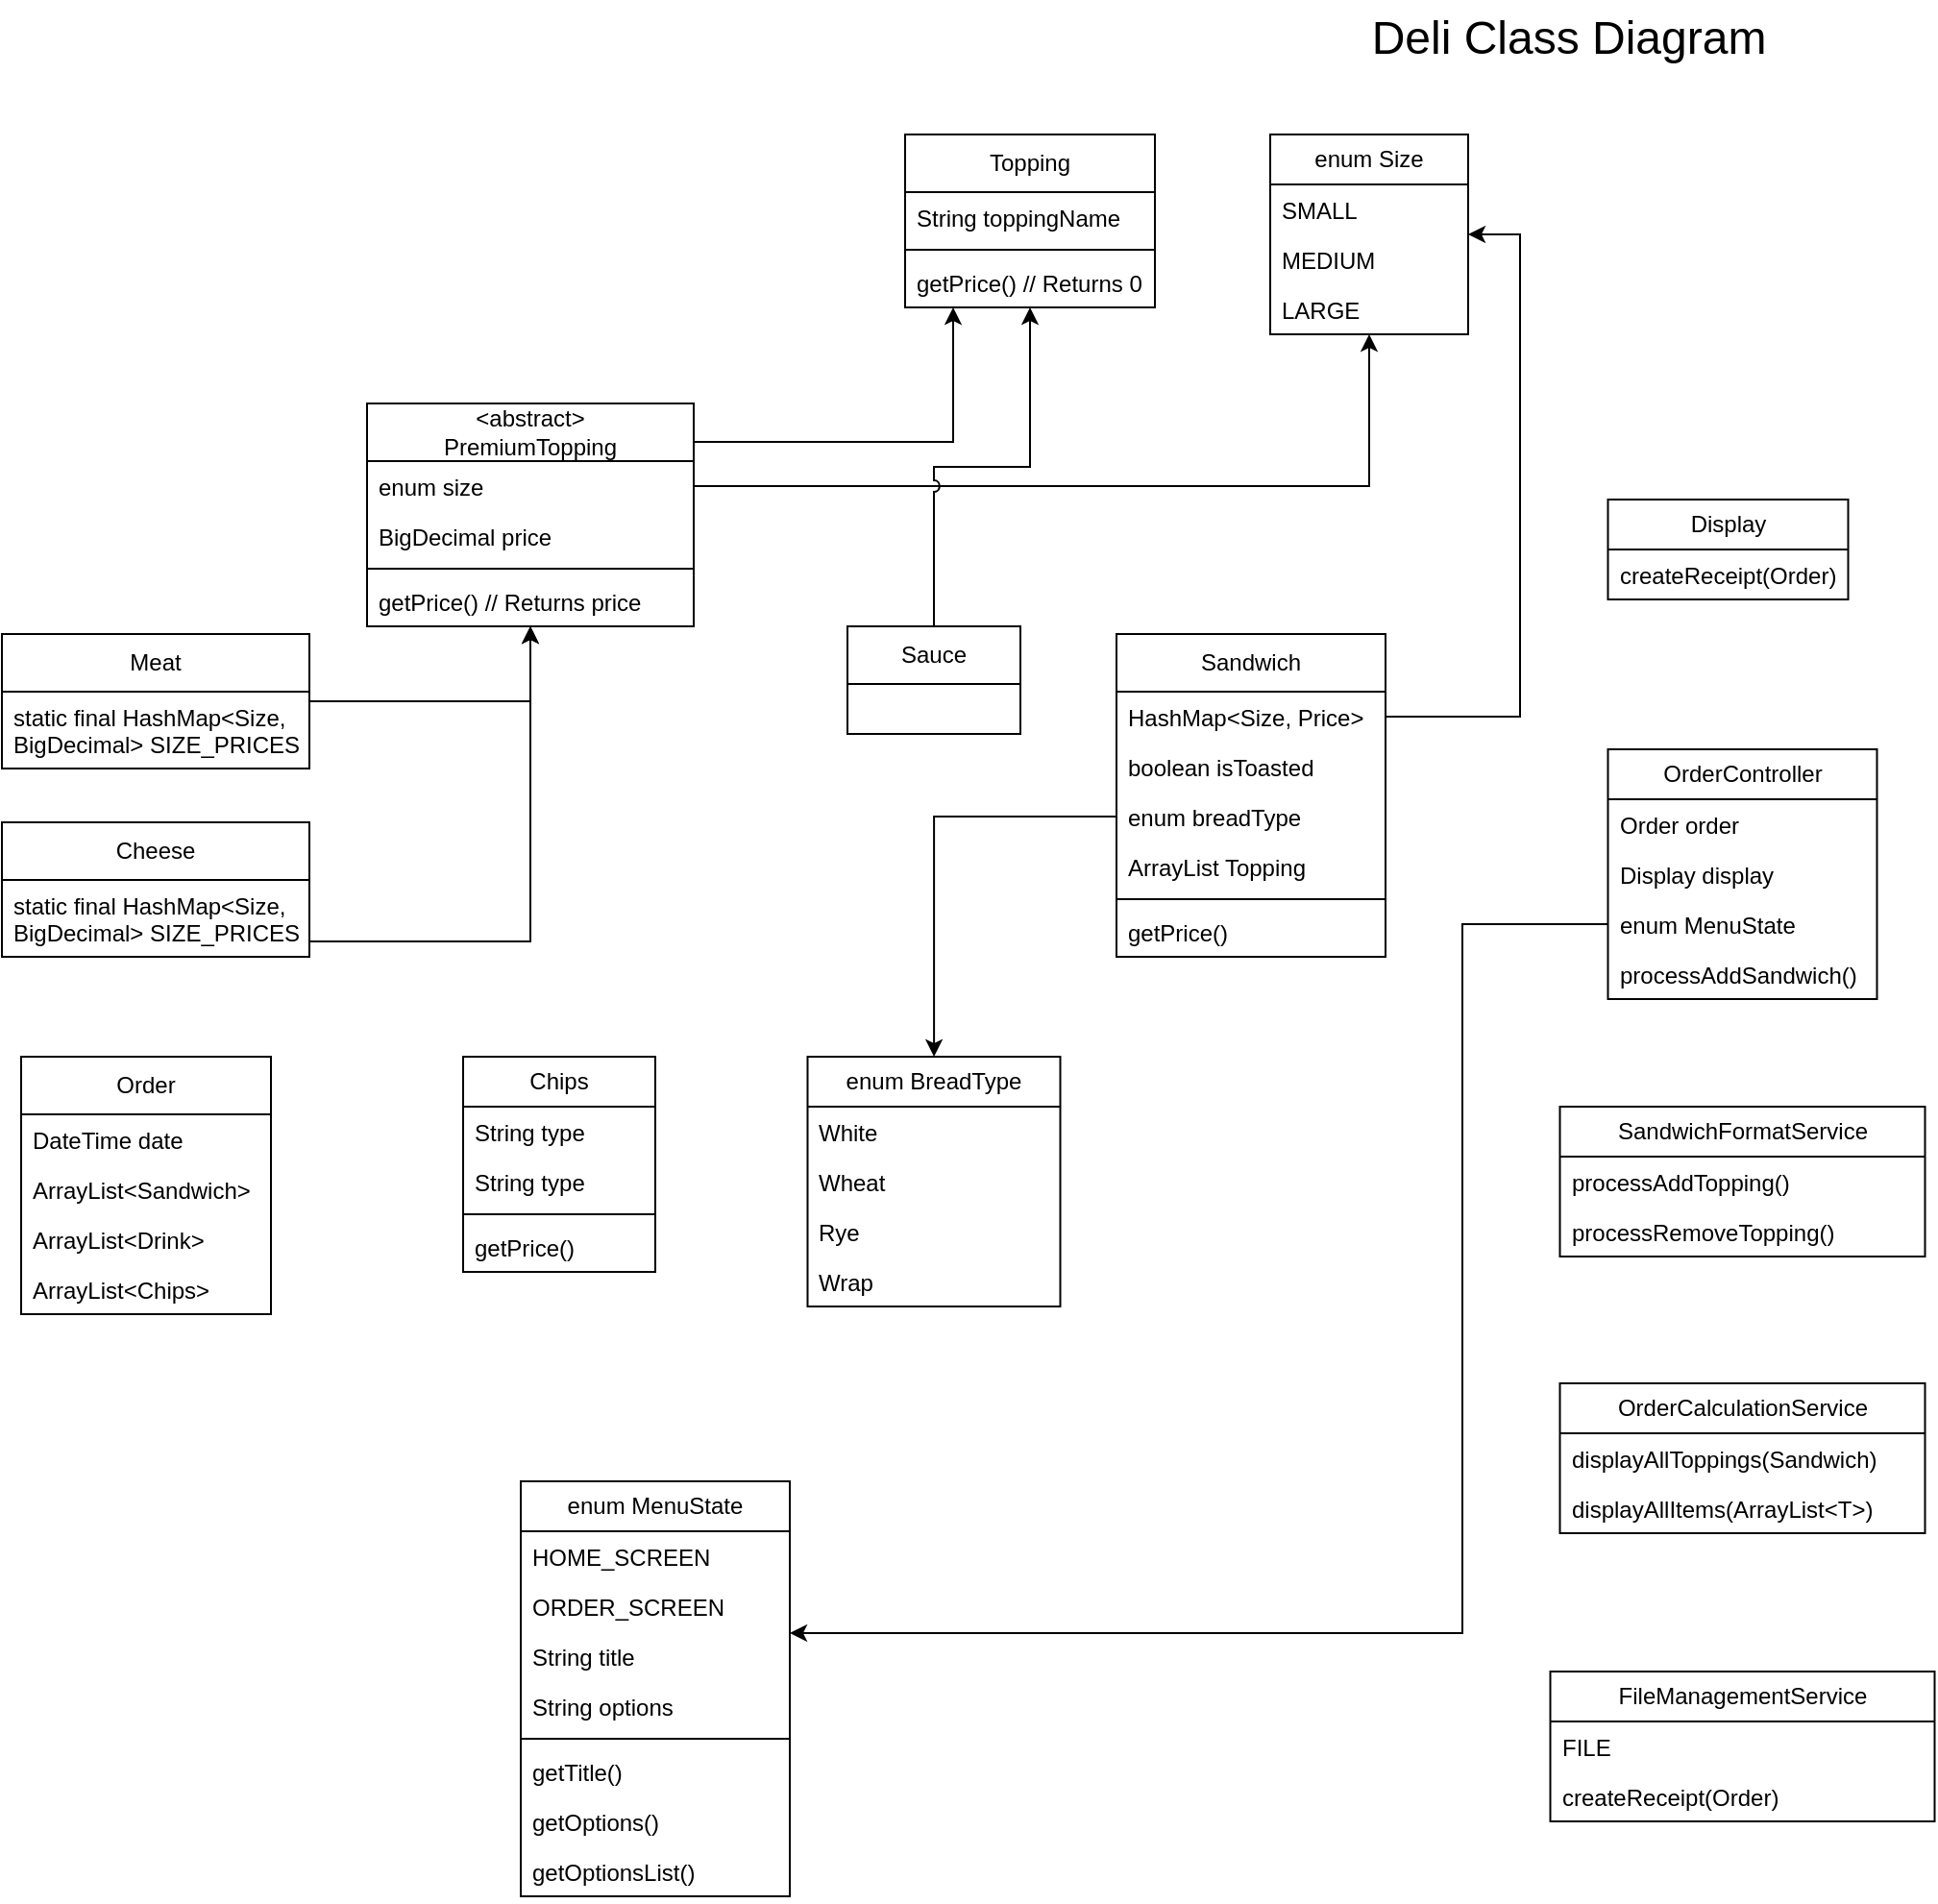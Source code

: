 <mxfile version="24.8.4">
  <diagram name="Page-1" id="uk5Gxl087Siz1Dc6DedR">
    <mxGraphModel dx="2643" dy="975" grid="1" gridSize="10" guides="1" tooltips="1" connect="1" arrows="1" fold="1" page="1" pageScale="1" pageWidth="850" pageHeight="1100" math="0" shadow="0">
      <root>
        <mxCell id="0" />
        <mxCell id="1" parent="0" />
        <mxCell id="WZzNKSZbZgupmr9AaLVP-10" value="Sandwich" style="swimlane;fontStyle=0;childLayout=stackLayout;horizontal=1;startSize=30;fillColor=none;horizontalStack=0;resizeParent=1;resizeParentMax=0;resizeLast=0;collapsible=1;marginBottom=0;whiteSpace=wrap;html=1;labelBackgroundColor=none;" parent="1" vertex="1">
          <mxGeometry x="-220" y="340" width="140" height="168" as="geometry" />
        </mxCell>
        <mxCell id="WZzNKSZbZgupmr9AaLVP-205" value="HashMap&amp;lt;Size, Price&amp;gt;" style="text;strokeColor=none;fillColor=none;align=left;verticalAlign=top;spacingLeft=4;spacingRight=4;overflow=hidden;rotatable=0;points=[[0,0.5],[1,0.5]];portConstraint=eastwest;whiteSpace=wrap;html=1;labelBackgroundColor=none;" parent="WZzNKSZbZgupmr9AaLVP-10" vertex="1">
          <mxGeometry y="30" width="140" height="26" as="geometry" />
        </mxCell>
        <mxCell id="WZzNKSZbZgupmr9AaLVP-64" value="boolean isToasted" style="text;strokeColor=none;fillColor=none;align=left;verticalAlign=top;spacingLeft=4;spacingRight=4;overflow=hidden;rotatable=0;points=[[0,0.5],[1,0.5]];portConstraint=eastwest;whiteSpace=wrap;html=1;labelBackgroundColor=none;" parent="WZzNKSZbZgupmr9AaLVP-10" vertex="1">
          <mxGeometry y="56" width="140" height="26" as="geometry" />
        </mxCell>
        <mxCell id="WZzNKSZbZgupmr9AaLVP-76" value="enum breadType" style="text;strokeColor=none;fillColor=none;align=left;verticalAlign=top;spacingLeft=4;spacingRight=4;overflow=hidden;rotatable=0;points=[[0,0.5],[1,0.5]];portConstraint=eastwest;whiteSpace=wrap;html=1;labelBackgroundColor=none;" parent="WZzNKSZbZgupmr9AaLVP-10" vertex="1">
          <mxGeometry y="82" width="140" height="26" as="geometry" />
        </mxCell>
        <mxCell id="WZzNKSZbZgupmr9AaLVP-12" value="ArrayList Topping" style="text;strokeColor=none;fillColor=none;align=left;verticalAlign=top;spacingLeft=4;spacingRight=4;overflow=hidden;rotatable=0;points=[[0,0.5],[1,0.5]];portConstraint=eastwest;whiteSpace=wrap;html=1;labelBackgroundColor=none;" parent="WZzNKSZbZgupmr9AaLVP-10" vertex="1">
          <mxGeometry y="108" width="140" height="26" as="geometry" />
        </mxCell>
        <mxCell id="geYaQxWfy-8hWgXeI_JX-60" value="" style="line;strokeWidth=1;fillColor=none;align=left;verticalAlign=middle;spacingTop=-1;spacingLeft=3;spacingRight=3;rotatable=0;labelPosition=right;points=[];portConstraint=eastwest;strokeColor=inherit;" vertex="1" parent="WZzNKSZbZgupmr9AaLVP-10">
          <mxGeometry y="134" width="140" height="8" as="geometry" />
        </mxCell>
        <mxCell id="WZzNKSZbZgupmr9AaLVP-141" value="getPrice()" style="text;strokeColor=none;fillColor=none;align=left;verticalAlign=top;spacingLeft=4;spacingRight=4;overflow=hidden;rotatable=0;points=[[0,0.5],[1,0.5]];portConstraint=eastwest;whiteSpace=wrap;html=1;labelBackgroundColor=none;" parent="WZzNKSZbZgupmr9AaLVP-10" vertex="1">
          <mxGeometry y="142" width="140" height="26" as="geometry" />
        </mxCell>
        <mxCell id="WZzNKSZbZgupmr9AaLVP-22" value="Chips" style="swimlane;fontStyle=0;childLayout=stackLayout;horizontal=1;startSize=26;fillColor=none;horizontalStack=0;resizeParent=1;resizeParentMax=0;resizeLast=0;collapsible=1;marginBottom=0;whiteSpace=wrap;html=1;labelBackgroundColor=none;" parent="1" vertex="1">
          <mxGeometry x="-560" y="560" width="100" height="112" as="geometry" />
        </mxCell>
        <mxCell id="WZzNKSZbZgupmr9AaLVP-23" value="String type" style="text;strokeColor=none;fillColor=none;align=left;verticalAlign=top;spacingLeft=4;spacingRight=4;overflow=hidden;rotatable=0;points=[[0,0.5],[1,0.5]];portConstraint=eastwest;whiteSpace=wrap;html=1;labelBackgroundColor=none;" parent="WZzNKSZbZgupmr9AaLVP-22" vertex="1">
          <mxGeometry y="26" width="100" height="26" as="geometry" />
        </mxCell>
        <mxCell id="geYaQxWfy-8hWgXeI_JX-62" value="String type" style="text;strokeColor=none;fillColor=none;align=left;verticalAlign=top;spacingLeft=4;spacingRight=4;overflow=hidden;rotatable=0;points=[[0,0.5],[1,0.5]];portConstraint=eastwest;whiteSpace=wrap;html=1;labelBackgroundColor=none;" vertex="1" parent="WZzNKSZbZgupmr9AaLVP-22">
          <mxGeometry y="52" width="100" height="26" as="geometry" />
        </mxCell>
        <mxCell id="geYaQxWfy-8hWgXeI_JX-61" value="" style="line;strokeWidth=1;fillColor=none;align=left;verticalAlign=middle;spacingTop=-1;spacingLeft=3;spacingRight=3;rotatable=0;labelPosition=right;points=[];portConstraint=eastwest;strokeColor=inherit;" vertex="1" parent="WZzNKSZbZgupmr9AaLVP-22">
          <mxGeometry y="78" width="100" height="8" as="geometry" />
        </mxCell>
        <mxCell id="WZzNKSZbZgupmr9AaLVP-163" value="getPrice()" style="text;strokeColor=none;fillColor=none;align=left;verticalAlign=top;spacingLeft=4;spacingRight=4;overflow=hidden;rotatable=0;points=[[0,0.5],[1,0.5]];portConstraint=eastwest;whiteSpace=wrap;html=1;labelBackgroundColor=none;" parent="WZzNKSZbZgupmr9AaLVP-22" vertex="1">
          <mxGeometry y="86" width="100" height="26" as="geometry" />
        </mxCell>
        <mxCell id="WZzNKSZbZgupmr9AaLVP-65" value="Order" style="swimlane;fontStyle=0;childLayout=stackLayout;horizontal=1;startSize=30;fillColor=none;horizontalStack=0;resizeParent=1;resizeParentMax=0;resizeLast=0;collapsible=1;marginBottom=0;whiteSpace=wrap;html=1;labelBackgroundColor=none;" parent="1" vertex="1">
          <mxGeometry x="-790" y="560" width="130" height="134" as="geometry">
            <mxRectangle x="590" y="80" width="80" height="30" as="alternateBounds" />
          </mxGeometry>
        </mxCell>
        <mxCell id="WZzNKSZbZgupmr9AaLVP-88" value="DateTime date" style="text;strokeColor=none;fillColor=none;align=left;verticalAlign=top;spacingLeft=4;spacingRight=4;overflow=hidden;rotatable=0;points=[[0,0.5],[1,0.5]];portConstraint=eastwest;whiteSpace=wrap;html=1;labelBackgroundColor=none;" parent="WZzNKSZbZgupmr9AaLVP-65" vertex="1">
          <mxGeometry y="30" width="130" height="26" as="geometry" />
        </mxCell>
        <mxCell id="WZzNKSZbZgupmr9AaLVP-170" value="ArrayList&amp;lt;Sandwich&amp;gt;" style="text;strokeColor=none;fillColor=none;align=left;verticalAlign=top;spacingLeft=4;spacingRight=4;overflow=hidden;rotatable=0;points=[[0,0.5],[1,0.5]];portConstraint=eastwest;whiteSpace=wrap;html=1;labelBackgroundColor=none;" parent="WZzNKSZbZgupmr9AaLVP-65" vertex="1">
          <mxGeometry y="56" width="130" height="26" as="geometry" />
        </mxCell>
        <mxCell id="WZzNKSZbZgupmr9AaLVP-171" value="ArrayList&amp;lt;Drink&amp;gt;" style="text;strokeColor=none;fillColor=none;align=left;verticalAlign=top;spacingLeft=4;spacingRight=4;overflow=hidden;rotatable=0;points=[[0,0.5],[1,0.5]];portConstraint=eastwest;whiteSpace=wrap;html=1;labelBackgroundColor=none;" parent="WZzNKSZbZgupmr9AaLVP-65" vertex="1">
          <mxGeometry y="82" width="130" height="26" as="geometry" />
        </mxCell>
        <mxCell id="WZzNKSZbZgupmr9AaLVP-172" value="ArrayList&amp;lt;Chips&amp;gt;" style="text;strokeColor=none;fillColor=none;align=left;verticalAlign=top;spacingLeft=4;spacingRight=4;overflow=hidden;rotatable=0;points=[[0,0.5],[1,0.5]];portConstraint=eastwest;whiteSpace=wrap;html=1;labelBackgroundColor=none;" parent="WZzNKSZbZgupmr9AaLVP-65" vertex="1">
          <mxGeometry y="108" width="130" height="26" as="geometry" />
        </mxCell>
        <mxCell id="WZzNKSZbZgupmr9AaLVP-100" value="&lt;font style=&quot;font-size: 24px;&quot;&gt;Deli Class Diagram&lt;/font&gt;" style="text;html=1;align=center;verticalAlign=middle;resizable=0;points=[];autosize=1;strokeColor=none;fillColor=none;labelBackgroundColor=none;" parent="1" vertex="1">
          <mxGeometry x="-100" y="10" width="230" height="40" as="geometry" />
        </mxCell>
        <mxCell id="WZzNKSZbZgupmr9AaLVP-143" value="&lt;span style=&quot;background-color: initial;&quot;&gt;Topping&lt;/span&gt;" style="swimlane;fontStyle=0;childLayout=stackLayout;horizontal=1;startSize=30;fillColor=none;horizontalStack=0;resizeParent=1;resizeParentMax=0;resizeLast=0;collapsible=1;marginBottom=0;whiteSpace=wrap;html=1;labelBackgroundColor=none;" parent="1" vertex="1">
          <mxGeometry x="-330" y="80" width="130" height="90" as="geometry" />
        </mxCell>
        <mxCell id="WZzNKSZbZgupmr9AaLVP-189" value="String toppingName" style="text;strokeColor=none;fillColor=none;align=left;verticalAlign=top;spacingLeft=4;spacingRight=4;overflow=hidden;rotatable=0;points=[[0,0.5],[1,0.5]];portConstraint=eastwest;whiteSpace=wrap;html=1;labelBackgroundColor=none;" parent="WZzNKSZbZgupmr9AaLVP-143" vertex="1">
          <mxGeometry y="30" width="130" height="26" as="geometry" />
        </mxCell>
        <mxCell id="geYaQxWfy-8hWgXeI_JX-38" value="" style="line;strokeWidth=1;fillColor=none;align=left;verticalAlign=middle;spacingTop=-1;spacingLeft=3;spacingRight=3;rotatable=0;labelPosition=right;points=[];portConstraint=eastwest;strokeColor=inherit;" vertex="1" parent="WZzNKSZbZgupmr9AaLVP-143">
          <mxGeometry y="56" width="130" height="8" as="geometry" />
        </mxCell>
        <mxCell id="geYaQxWfy-8hWgXeI_JX-37" value="getPrice() // Returns 0" style="text;strokeColor=none;fillColor=none;align=left;verticalAlign=top;spacingLeft=4;spacingRight=4;overflow=hidden;rotatable=0;points=[[0,0.5],[1,0.5]];portConstraint=eastwest;whiteSpace=wrap;html=1;labelBackgroundColor=none;" vertex="1" parent="WZzNKSZbZgupmr9AaLVP-143">
          <mxGeometry y="64" width="130" height="26" as="geometry" />
        </mxCell>
        <mxCell id="WZzNKSZbZgupmr9AaLVP-151" value="OrderCalculationService" style="swimlane;fontStyle=0;childLayout=stackLayout;horizontal=1;startSize=26;fillColor=none;horizontalStack=0;resizeParent=1;resizeParentMax=0;resizeLast=0;collapsible=1;marginBottom=0;whiteSpace=wrap;html=1;labelBackgroundColor=none;" parent="1" vertex="1">
          <mxGeometry x="10.75" y="730" width="190" height="78" as="geometry" />
        </mxCell>
        <mxCell id="WZzNKSZbZgupmr9AaLVP-152" value="displayAllToppings(Sandwich)" style="text;strokeColor=none;fillColor=none;align=left;verticalAlign=top;spacingLeft=4;spacingRight=4;overflow=hidden;rotatable=0;points=[[0,0.5],[1,0.5]];portConstraint=eastwest;whiteSpace=wrap;html=1;labelBackgroundColor=none;" parent="WZzNKSZbZgupmr9AaLVP-151" vertex="1">
          <mxGeometry y="26" width="190" height="26" as="geometry" />
        </mxCell>
        <mxCell id="xHMpw6nMknU9mZ7vblhI-9" value="displayAllItems(ArrayList&amp;lt;T&amp;gt;)" style="text;strokeColor=none;fillColor=none;align=left;verticalAlign=top;spacingLeft=4;spacingRight=4;overflow=hidden;rotatable=0;points=[[0,0.5],[1,0.5]];portConstraint=eastwest;whiteSpace=wrap;html=1;labelBackgroundColor=none;" parent="WZzNKSZbZgupmr9AaLVP-151" vertex="1">
          <mxGeometry y="52" width="190" height="26" as="geometry" />
        </mxCell>
        <mxCell id="geYaQxWfy-8hWgXeI_JX-51" style="edgeStyle=orthogonalEdgeStyle;rounded=0;orthogonalLoop=1;jettySize=auto;html=1;" edge="1" parent="1" source="WZzNKSZbZgupmr9AaLVP-180" target="WZzNKSZbZgupmr9AaLVP-143">
          <mxGeometry relative="1" as="geometry">
            <Array as="points">
              <mxPoint x="-305" y="240" />
            </Array>
          </mxGeometry>
        </mxCell>
        <mxCell id="WZzNKSZbZgupmr9AaLVP-180" value="&lt;div&gt;&lt;span style=&quot;background-color: initial;&quot;&gt;&amp;lt;abstract&amp;gt;&lt;/span&gt;&lt;/div&gt;&lt;div&gt;&lt;span style=&quot;background-color: initial;&quot;&gt;PremiumTopping&lt;/span&gt;&lt;/div&gt;" style="swimlane;fontStyle=0;childLayout=stackLayout;horizontal=1;startSize=30;fillColor=none;horizontalStack=0;resizeParent=1;resizeParentMax=0;resizeLast=0;collapsible=1;marginBottom=0;whiteSpace=wrap;html=1;labelBackgroundColor=none;" parent="1" vertex="1">
          <mxGeometry x="-610" y="220" width="170" height="116" as="geometry" />
        </mxCell>
        <mxCell id="WZzNKSZbZgupmr9AaLVP-198" value="enum size" style="text;strokeColor=none;fillColor=none;align=left;verticalAlign=top;spacingLeft=4;spacingRight=4;overflow=hidden;rotatable=0;points=[[0,0.5],[1,0.5]];portConstraint=eastwest;whiteSpace=wrap;html=1;labelBackgroundColor=none;" parent="WZzNKSZbZgupmr9AaLVP-180" vertex="1">
          <mxGeometry y="30" width="170" height="26" as="geometry" />
        </mxCell>
        <mxCell id="xHMpw6nMknU9mZ7vblhI-43" value="BigDecimal price" style="text;strokeColor=none;fillColor=none;align=left;verticalAlign=top;spacingLeft=4;spacingRight=4;overflow=hidden;rotatable=0;points=[[0,0.5],[1,0.5]];portConstraint=eastwest;whiteSpace=wrap;html=1;labelBackgroundColor=none;" parent="WZzNKSZbZgupmr9AaLVP-180" vertex="1">
          <mxGeometry y="56" width="170" height="26" as="geometry" />
        </mxCell>
        <mxCell id="geYaQxWfy-8hWgXeI_JX-70" value="" style="line;strokeWidth=1;fillColor=none;align=left;verticalAlign=middle;spacingTop=-1;spacingLeft=3;spacingRight=3;rotatable=0;labelPosition=right;points=[];portConstraint=eastwest;strokeColor=inherit;" vertex="1" parent="WZzNKSZbZgupmr9AaLVP-180">
          <mxGeometry y="82" width="170" height="8" as="geometry" />
        </mxCell>
        <mxCell id="geYaQxWfy-8hWgXeI_JX-68" value="getPrice() // Returns price" style="text;strokeColor=none;fillColor=none;align=left;verticalAlign=top;spacingLeft=4;spacingRight=4;overflow=hidden;rotatable=0;points=[[0,0.5],[1,0.5]];portConstraint=eastwest;whiteSpace=wrap;html=1;labelBackgroundColor=none;" vertex="1" parent="WZzNKSZbZgupmr9AaLVP-180">
          <mxGeometry y="90" width="170" height="26" as="geometry" />
        </mxCell>
        <mxCell id="WZzNKSZbZgupmr9AaLVP-208" value="FileManagementService" style="swimlane;fontStyle=0;childLayout=stackLayout;horizontal=1;startSize=26;fillColor=none;horizontalStack=0;resizeParent=1;resizeParentMax=0;resizeLast=0;collapsible=1;marginBottom=0;whiteSpace=wrap;html=1;labelBackgroundColor=none;" parent="1" vertex="1">
          <mxGeometry x="5.75" y="880" width="200" height="78" as="geometry" />
        </mxCell>
        <mxCell id="xHMpw6nMknU9mZ7vblhI-11" value="FILE" style="text;strokeColor=none;fillColor=none;align=left;verticalAlign=top;spacingLeft=4;spacingRight=4;overflow=hidden;rotatable=0;points=[[0,0.5],[1,0.5]];portConstraint=eastwest;whiteSpace=wrap;html=1;labelBackgroundColor=none;" parent="WZzNKSZbZgupmr9AaLVP-208" vertex="1">
          <mxGeometry y="26" width="200" height="26" as="geometry" />
        </mxCell>
        <mxCell id="WZzNKSZbZgupmr9AaLVP-209" value="createReceipt(Order)" style="text;strokeColor=none;fillColor=none;align=left;verticalAlign=top;spacingLeft=4;spacingRight=4;overflow=hidden;rotatable=0;points=[[0,0.5],[1,0.5]];portConstraint=eastwest;whiteSpace=wrap;html=1;labelBackgroundColor=none;" parent="WZzNKSZbZgupmr9AaLVP-208" vertex="1">
          <mxGeometry y="52" width="200" height="26" as="geometry" />
        </mxCell>
        <mxCell id="xHMpw6nMknU9mZ7vblhI-21" value="enum BreadType" style="swimlane;fontStyle=0;childLayout=stackLayout;horizontal=1;startSize=26;fillColor=none;horizontalStack=0;resizeParent=1;resizeParentMax=0;resizeLast=0;collapsible=1;marginBottom=0;whiteSpace=wrap;html=1;labelBackgroundColor=none;" parent="1" vertex="1">
          <mxGeometry x="-380.75" y="560" width="131.5" height="130" as="geometry" />
        </mxCell>
        <mxCell id="xHMpw6nMknU9mZ7vblhI-22" value="White" style="text;strokeColor=none;fillColor=none;align=left;verticalAlign=top;spacingLeft=4;spacingRight=4;overflow=hidden;rotatable=0;points=[[0,0.5],[1,0.5]];portConstraint=eastwest;whiteSpace=wrap;html=1;labelBackgroundColor=none;" parent="xHMpw6nMknU9mZ7vblhI-21" vertex="1">
          <mxGeometry y="26" width="131.5" height="26" as="geometry" />
        </mxCell>
        <mxCell id="xHMpw6nMknU9mZ7vblhI-23" value="Wheat" style="text;strokeColor=none;fillColor=none;align=left;verticalAlign=top;spacingLeft=4;spacingRight=4;overflow=hidden;rotatable=0;points=[[0,0.5],[1,0.5]];portConstraint=eastwest;whiteSpace=wrap;html=1;labelBackgroundColor=none;" parent="xHMpw6nMknU9mZ7vblhI-21" vertex="1">
          <mxGeometry y="52" width="131.5" height="26" as="geometry" />
        </mxCell>
        <mxCell id="xHMpw6nMknU9mZ7vblhI-24" value="Rye" style="text;strokeColor=none;fillColor=none;align=left;verticalAlign=top;spacingLeft=4;spacingRight=4;overflow=hidden;rotatable=0;points=[[0,0.5],[1,0.5]];portConstraint=eastwest;whiteSpace=wrap;html=1;labelBackgroundColor=none;" parent="xHMpw6nMknU9mZ7vblhI-21" vertex="1">
          <mxGeometry y="78" width="131.5" height="26" as="geometry" />
        </mxCell>
        <mxCell id="xHMpw6nMknU9mZ7vblhI-32" value="Wrap" style="text;strokeColor=none;fillColor=none;align=left;verticalAlign=top;spacingLeft=4;spacingRight=4;overflow=hidden;rotatable=0;points=[[0,0.5],[1,0.5]];portConstraint=eastwest;whiteSpace=wrap;html=1;labelBackgroundColor=none;" parent="xHMpw6nMknU9mZ7vblhI-21" vertex="1">
          <mxGeometry y="104" width="131.5" height="26" as="geometry" />
        </mxCell>
        <mxCell id="xHMpw6nMknU9mZ7vblhI-46" value="SandwichFormatService" style="swimlane;fontStyle=0;childLayout=stackLayout;horizontal=1;startSize=26;fillColor=none;horizontalStack=0;resizeParent=1;resizeParentMax=0;resizeLast=0;collapsible=1;marginBottom=0;whiteSpace=wrap;html=1;labelBackgroundColor=none;" parent="1" vertex="1">
          <mxGeometry x="10.75" y="586" width="190" height="78" as="geometry" />
        </mxCell>
        <mxCell id="xHMpw6nMknU9mZ7vblhI-47" value="processAddTopping()" style="text;strokeColor=none;fillColor=none;align=left;verticalAlign=top;spacingLeft=4;spacingRight=4;overflow=hidden;rotatable=0;points=[[0,0.5],[1,0.5]];portConstraint=eastwest;whiteSpace=wrap;html=1;labelBackgroundColor=none;" parent="xHMpw6nMknU9mZ7vblhI-46" vertex="1">
          <mxGeometry y="26" width="190" height="26" as="geometry" />
        </mxCell>
        <mxCell id="xHMpw6nMknU9mZ7vblhI-48" value="processRemoveTopping()" style="text;strokeColor=none;fillColor=none;align=left;verticalAlign=top;spacingLeft=4;spacingRight=4;overflow=hidden;rotatable=0;points=[[0,0.5],[1,0.5]];portConstraint=eastwest;whiteSpace=wrap;html=1;labelBackgroundColor=none;" parent="xHMpw6nMknU9mZ7vblhI-46" vertex="1">
          <mxGeometry y="52" width="190" height="26" as="geometry" />
        </mxCell>
        <mxCell id="tzerqt3c-VgbQqbqvUHQ-2" value="enum Size" style="swimlane;fontStyle=0;childLayout=stackLayout;horizontal=1;startSize=26;fillColor=none;horizontalStack=0;resizeParent=1;resizeParentMax=0;resizeLast=0;collapsible=1;marginBottom=0;whiteSpace=wrap;html=1;labelBackgroundColor=none;" parent="1" vertex="1">
          <mxGeometry x="-140" y="80" width="103" height="104" as="geometry" />
        </mxCell>
        <mxCell id="tzerqt3c-VgbQqbqvUHQ-3" value="SMALL" style="text;strokeColor=none;fillColor=none;align=left;verticalAlign=top;spacingLeft=4;spacingRight=4;overflow=hidden;rotatable=0;points=[[0,0.5],[1,0.5]];portConstraint=eastwest;whiteSpace=wrap;html=1;labelBackgroundColor=none;" parent="tzerqt3c-VgbQqbqvUHQ-2" vertex="1">
          <mxGeometry y="26" width="103" height="26" as="geometry" />
        </mxCell>
        <mxCell id="tzerqt3c-VgbQqbqvUHQ-4" value="MEDIUM" style="text;strokeColor=none;fillColor=none;align=left;verticalAlign=top;spacingLeft=4;spacingRight=4;overflow=hidden;rotatable=0;points=[[0,0.5],[1,0.5]];portConstraint=eastwest;whiteSpace=wrap;html=1;labelBackgroundColor=none;" parent="tzerqt3c-VgbQqbqvUHQ-2" vertex="1">
          <mxGeometry y="52" width="103" height="26" as="geometry" />
        </mxCell>
        <mxCell id="tzerqt3c-VgbQqbqvUHQ-5" value="LARGE" style="text;strokeColor=none;fillColor=none;align=left;verticalAlign=top;spacingLeft=4;spacingRight=4;overflow=hidden;rotatable=0;points=[[0,0.5],[1,0.5]];portConstraint=eastwest;whiteSpace=wrap;html=1;labelBackgroundColor=none;" parent="tzerqt3c-VgbQqbqvUHQ-2" vertex="1">
          <mxGeometry y="78" width="103" height="26" as="geometry" />
        </mxCell>
        <mxCell id="tzerqt3c-VgbQqbqvUHQ-1" style="edgeStyle=orthogonalEdgeStyle;rounded=0;orthogonalLoop=1;jettySize=auto;html=1;" parent="1" source="WZzNKSZbZgupmr9AaLVP-205" target="tzerqt3c-VgbQqbqvUHQ-2" edge="1">
          <mxGeometry relative="1" as="geometry">
            <mxPoint x="-100" y="190" as="targetPoint" />
            <Array as="points">
              <mxPoint x="-10" y="383" />
              <mxPoint x="-10" y="132" />
            </Array>
          </mxGeometry>
        </mxCell>
        <mxCell id="geYaQxWfy-8hWgXeI_JX-3" value="enum MenuState" style="swimlane;fontStyle=0;childLayout=stackLayout;horizontal=1;startSize=26;fillColor=none;horizontalStack=0;resizeParent=1;resizeParentMax=0;resizeLast=0;collapsible=1;marginBottom=0;whiteSpace=wrap;html=1;labelBackgroundColor=none;" vertex="1" parent="1">
          <mxGeometry x="-530" y="781" width="140" height="216" as="geometry" />
        </mxCell>
        <mxCell id="geYaQxWfy-8hWgXeI_JX-25" value="HOME_SCREEN" style="text;strokeColor=none;fillColor=none;align=left;verticalAlign=top;spacingLeft=4;spacingRight=4;overflow=hidden;rotatable=0;points=[[0,0.5],[1,0.5]];portConstraint=eastwest;whiteSpace=wrap;html=1;labelBackgroundColor=none;" vertex="1" parent="geYaQxWfy-8hWgXeI_JX-3">
          <mxGeometry y="26" width="140" height="26" as="geometry" />
        </mxCell>
        <mxCell id="geYaQxWfy-8hWgXeI_JX-26" value="ORDER_SCREEN" style="text;strokeColor=none;fillColor=none;align=left;verticalAlign=top;spacingLeft=4;spacingRight=4;overflow=hidden;rotatable=0;points=[[0,0.5],[1,0.5]];portConstraint=eastwest;whiteSpace=wrap;html=1;labelBackgroundColor=none;" vertex="1" parent="geYaQxWfy-8hWgXeI_JX-3">
          <mxGeometry y="52" width="140" height="26" as="geometry" />
        </mxCell>
        <mxCell id="geYaQxWfy-8hWgXeI_JX-27" value="String title" style="text;strokeColor=none;fillColor=none;align=left;verticalAlign=top;spacingLeft=4;spacingRight=4;overflow=hidden;rotatable=0;points=[[0,0.5],[1,0.5]];portConstraint=eastwest;whiteSpace=wrap;html=1;labelBackgroundColor=none;" vertex="1" parent="geYaQxWfy-8hWgXeI_JX-3">
          <mxGeometry y="78" width="140" height="26" as="geometry" />
        </mxCell>
        <mxCell id="geYaQxWfy-8hWgXeI_JX-28" value="String options" style="text;strokeColor=none;fillColor=none;align=left;verticalAlign=top;spacingLeft=4;spacingRight=4;overflow=hidden;rotatable=0;points=[[0,0.5],[1,0.5]];portConstraint=eastwest;whiteSpace=wrap;html=1;labelBackgroundColor=none;" vertex="1" parent="geYaQxWfy-8hWgXeI_JX-3">
          <mxGeometry y="104" width="140" height="26" as="geometry" />
        </mxCell>
        <mxCell id="geYaQxWfy-8hWgXeI_JX-33" value="" style="line;strokeWidth=1;fillColor=none;align=left;verticalAlign=middle;spacingTop=-1;spacingLeft=3;spacingRight=3;rotatable=0;labelPosition=right;points=[];portConstraint=eastwest;strokeColor=inherit;" vertex="1" parent="geYaQxWfy-8hWgXeI_JX-3">
          <mxGeometry y="130" width="140" height="8" as="geometry" />
        </mxCell>
        <mxCell id="geYaQxWfy-8hWgXeI_JX-34" value="getTitle()" style="text;strokeColor=none;fillColor=none;align=left;verticalAlign=top;spacingLeft=4;spacingRight=4;overflow=hidden;rotatable=0;points=[[0,0.5],[1,0.5]];portConstraint=eastwest;whiteSpace=wrap;html=1;labelBackgroundColor=none;" vertex="1" parent="geYaQxWfy-8hWgXeI_JX-3">
          <mxGeometry y="138" width="140" height="26" as="geometry" />
        </mxCell>
        <mxCell id="geYaQxWfy-8hWgXeI_JX-35" value="getOptions()" style="text;strokeColor=none;fillColor=none;align=left;verticalAlign=top;spacingLeft=4;spacingRight=4;overflow=hidden;rotatable=0;points=[[0,0.5],[1,0.5]];portConstraint=eastwest;whiteSpace=wrap;html=1;labelBackgroundColor=none;" vertex="1" parent="geYaQxWfy-8hWgXeI_JX-3">
          <mxGeometry y="164" width="140" height="26" as="geometry" />
        </mxCell>
        <mxCell id="geYaQxWfy-8hWgXeI_JX-36" value="getOptionsList()" style="text;strokeColor=none;fillColor=none;align=left;verticalAlign=top;spacingLeft=4;spacingRight=4;overflow=hidden;rotatable=0;points=[[0,0.5],[1,0.5]];portConstraint=eastwest;whiteSpace=wrap;html=1;labelBackgroundColor=none;" vertex="1" parent="geYaQxWfy-8hWgXeI_JX-3">
          <mxGeometry y="190" width="140" height="26" as="geometry" />
        </mxCell>
        <mxCell id="geYaQxWfy-8hWgXeI_JX-47" style="edgeStyle=orthogonalEdgeStyle;rounded=0;orthogonalLoop=1;jettySize=auto;html=1;" edge="1" parent="1" source="geYaQxWfy-8hWgXeI_JX-39" target="WZzNKSZbZgupmr9AaLVP-180">
          <mxGeometry relative="1" as="geometry" />
        </mxCell>
        <mxCell id="geYaQxWfy-8hWgXeI_JX-39" value="&lt;div&gt;&lt;span style=&quot;background-color: initial;&quot;&gt;Meat&lt;/span&gt;&lt;/div&gt;" style="swimlane;fontStyle=0;childLayout=stackLayout;horizontal=1;startSize=30;fillColor=none;horizontalStack=0;resizeParent=1;resizeParentMax=0;resizeLast=0;collapsible=1;marginBottom=0;whiteSpace=wrap;html=1;labelBackgroundColor=none;" vertex="1" parent="1">
          <mxGeometry x="-800" y="340" width="160" height="70" as="geometry" />
        </mxCell>
        <mxCell id="geYaQxWfy-8hWgXeI_JX-42" value="static final HashMap&amp;lt;Size, BigDecimal&amp;gt; SIZE_PRICES" style="text;strokeColor=none;fillColor=none;align=left;verticalAlign=top;spacingLeft=4;spacingRight=4;overflow=hidden;rotatable=0;points=[[0,0.5],[1,0.5]];portConstraint=eastwest;whiteSpace=wrap;html=1;labelBackgroundColor=none;" vertex="1" parent="geYaQxWfy-8hWgXeI_JX-39">
          <mxGeometry y="30" width="160" height="40" as="geometry" />
        </mxCell>
        <mxCell id="geYaQxWfy-8hWgXeI_JX-52" style="edgeStyle=orthogonalEdgeStyle;rounded=0;orthogonalLoop=1;jettySize=auto;html=1;" edge="1" parent="1" source="WZzNKSZbZgupmr9AaLVP-198" target="tzerqt3c-VgbQqbqvUHQ-2">
          <mxGeometry relative="1" as="geometry" />
        </mxCell>
        <mxCell id="geYaQxWfy-8hWgXeI_JX-55" style="edgeStyle=orthogonalEdgeStyle;rounded=0;orthogonalLoop=1;jettySize=auto;html=1;jumpStyle=arc;" edge="1" parent="1" source="geYaQxWfy-8hWgXeI_JX-53" target="WZzNKSZbZgupmr9AaLVP-143">
          <mxGeometry relative="1" as="geometry" />
        </mxCell>
        <mxCell id="geYaQxWfy-8hWgXeI_JX-53" value="&lt;div&gt;&lt;span style=&quot;background-color: initial;&quot;&gt;Sauce&lt;/span&gt;&lt;/div&gt;" style="swimlane;fontStyle=0;childLayout=stackLayout;horizontal=1;startSize=30;fillColor=none;horizontalStack=0;resizeParent=1;resizeParentMax=0;resizeLast=0;collapsible=1;marginBottom=0;whiteSpace=wrap;html=1;labelBackgroundColor=none;" vertex="1" parent="1">
          <mxGeometry x="-360" y="336" width="90" height="56" as="geometry" />
        </mxCell>
        <mxCell id="geYaQxWfy-8hWgXeI_JX-65" style="edgeStyle=orthogonalEdgeStyle;rounded=0;orthogonalLoop=1;jettySize=auto;html=1;" edge="1" parent="1" source="geYaQxWfy-8hWgXeI_JX-63" target="WZzNKSZbZgupmr9AaLVP-180">
          <mxGeometry relative="1" as="geometry">
            <Array as="points">
              <mxPoint x="-525" y="500" />
            </Array>
          </mxGeometry>
        </mxCell>
        <mxCell id="geYaQxWfy-8hWgXeI_JX-63" value="&lt;div&gt;&lt;span style=&quot;background-color: initial;&quot;&gt;Cheese&lt;/span&gt;&lt;/div&gt;" style="swimlane;fontStyle=0;childLayout=stackLayout;horizontal=1;startSize=30;fillColor=none;horizontalStack=0;resizeParent=1;resizeParentMax=0;resizeLast=0;collapsible=1;marginBottom=0;whiteSpace=wrap;html=1;labelBackgroundColor=none;" vertex="1" parent="1">
          <mxGeometry x="-800" y="438" width="160" height="70" as="geometry" />
        </mxCell>
        <mxCell id="geYaQxWfy-8hWgXeI_JX-64" value="static final HashMap&amp;lt;Size, BigDecimal&amp;gt; SIZE_PRICES" style="text;strokeColor=none;fillColor=none;align=left;verticalAlign=top;spacingLeft=4;spacingRight=4;overflow=hidden;rotatable=0;points=[[0,0.5],[1,0.5]];portConstraint=eastwest;whiteSpace=wrap;html=1;labelBackgroundColor=none;" vertex="1" parent="geYaQxWfy-8hWgXeI_JX-63">
          <mxGeometry y="30" width="160" height="40" as="geometry" />
        </mxCell>
        <mxCell id="WZzNKSZbZgupmr9AaLVP-139" value="OrderController" style="swimlane;fontStyle=0;childLayout=stackLayout;horizontal=1;startSize=26;fillColor=none;horizontalStack=0;resizeParent=1;resizeParentMax=0;resizeLast=0;collapsible=1;marginBottom=0;whiteSpace=wrap;html=1;labelBackgroundColor=none;" parent="1" vertex="1">
          <mxGeometry x="35.75" y="400" width="140" height="130" as="geometry" />
        </mxCell>
        <mxCell id="xHMpw6nMknU9mZ7vblhI-15" value="Order order" style="text;strokeColor=none;fillColor=none;align=left;verticalAlign=top;spacingLeft=4;spacingRight=4;overflow=hidden;rotatable=0;points=[[0,0.5],[1,0.5]];portConstraint=eastwest;whiteSpace=wrap;html=1;labelBackgroundColor=none;" parent="WZzNKSZbZgupmr9AaLVP-139" vertex="1">
          <mxGeometry y="26" width="140" height="26" as="geometry" />
        </mxCell>
        <mxCell id="geYaQxWfy-8hWgXeI_JX-1" value="Display display" style="text;strokeColor=none;fillColor=none;align=left;verticalAlign=top;spacingLeft=4;spacingRight=4;overflow=hidden;rotatable=0;points=[[0,0.5],[1,0.5]];portConstraint=eastwest;whiteSpace=wrap;html=1;labelBackgroundColor=none;" vertex="1" parent="WZzNKSZbZgupmr9AaLVP-139">
          <mxGeometry y="52" width="140" height="26" as="geometry" />
        </mxCell>
        <mxCell id="geYaQxWfy-8hWgXeI_JX-2" value="enum MenuState" style="text;strokeColor=none;fillColor=none;align=left;verticalAlign=top;spacingLeft=4;spacingRight=4;overflow=hidden;rotatable=0;points=[[0,0.5],[1,0.5]];portConstraint=eastwest;whiteSpace=wrap;html=1;labelBackgroundColor=none;" vertex="1" parent="WZzNKSZbZgupmr9AaLVP-139">
          <mxGeometry y="78" width="140" height="26" as="geometry" />
        </mxCell>
        <mxCell id="xHMpw6nMknU9mZ7vblhI-34" value="processAddSandwich()" style="text;strokeColor=none;fillColor=none;align=left;verticalAlign=top;spacingLeft=4;spacingRight=4;overflow=hidden;rotatable=0;points=[[0,0.5],[1,0.5]];portConstraint=eastwest;whiteSpace=wrap;html=1;labelBackgroundColor=none;" parent="WZzNKSZbZgupmr9AaLVP-139" vertex="1">
          <mxGeometry y="104" width="140" height="26" as="geometry" />
        </mxCell>
        <mxCell id="geYaQxWfy-8hWgXeI_JX-72" value="Display" style="swimlane;fontStyle=0;childLayout=stackLayout;horizontal=1;startSize=26;fillColor=none;horizontalStack=0;resizeParent=1;resizeParentMax=0;resizeLast=0;collapsible=1;marginBottom=0;whiteSpace=wrap;html=1;labelBackgroundColor=none;" vertex="1" parent="1">
          <mxGeometry x="35.75" y="270" width="125" height="52" as="geometry" />
        </mxCell>
        <mxCell id="geYaQxWfy-8hWgXeI_JX-74" value="createReceipt(Order)" style="text;strokeColor=none;fillColor=none;align=left;verticalAlign=top;spacingLeft=4;spacingRight=4;overflow=hidden;rotatable=0;points=[[0,0.5],[1,0.5]];portConstraint=eastwest;whiteSpace=wrap;html=1;labelBackgroundColor=none;" vertex="1" parent="geYaQxWfy-8hWgXeI_JX-72">
          <mxGeometry y="26" width="125" height="26" as="geometry" />
        </mxCell>
        <mxCell id="geYaQxWfy-8hWgXeI_JX-76" style="edgeStyle=orthogonalEdgeStyle;rounded=0;orthogonalLoop=1;jettySize=auto;html=1;" edge="1" parent="1" source="WZzNKSZbZgupmr9AaLVP-76" target="xHMpw6nMknU9mZ7vblhI-21">
          <mxGeometry relative="1" as="geometry" />
        </mxCell>
        <mxCell id="geYaQxWfy-8hWgXeI_JX-78" style="edgeStyle=orthogonalEdgeStyle;rounded=0;orthogonalLoop=1;jettySize=auto;html=1;" edge="1" parent="1" source="geYaQxWfy-8hWgXeI_JX-2" target="geYaQxWfy-8hWgXeI_JX-3">
          <mxGeometry relative="1" as="geometry">
            <Array as="points">
              <mxPoint x="-40" y="491" />
              <mxPoint x="-40" y="860" />
            </Array>
          </mxGeometry>
        </mxCell>
      </root>
    </mxGraphModel>
  </diagram>
</mxfile>
